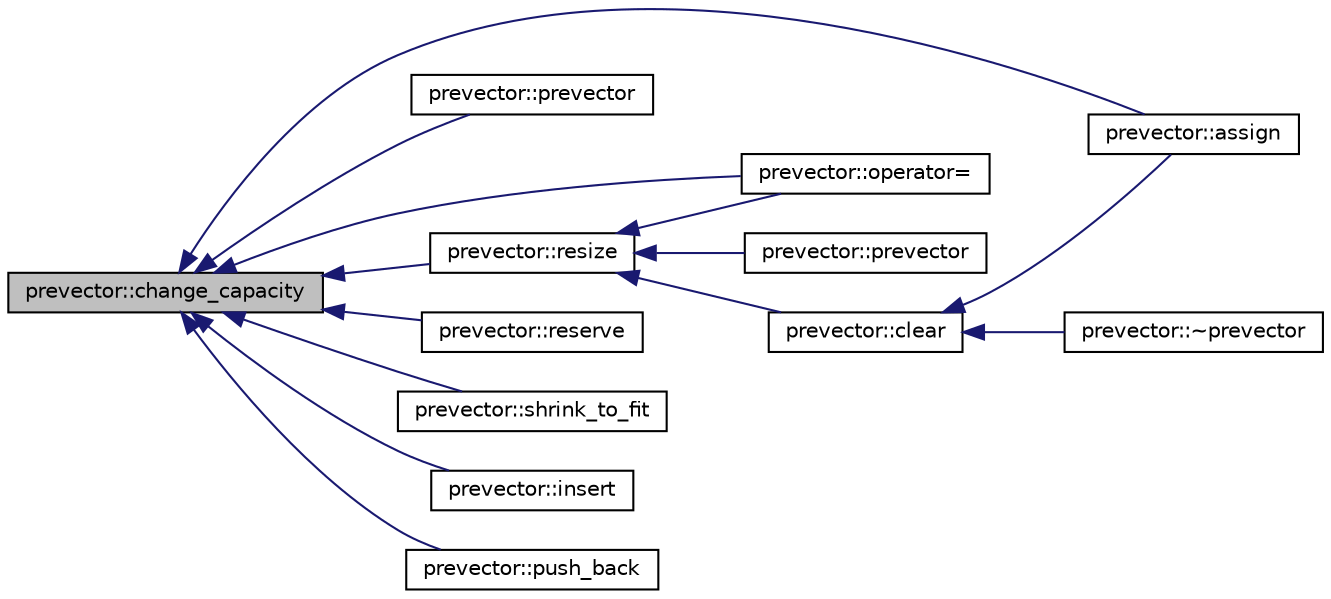 digraph "prevector::change_capacity"
{
  edge [fontname="Helvetica",fontsize="10",labelfontname="Helvetica",labelfontsize="10"];
  node [fontname="Helvetica",fontsize="10",shape=record];
  rankdir="LR";
  Node163 [label="prevector::change_capacity",height=0.2,width=0.4,color="black", fillcolor="grey75", style="filled", fontcolor="black"];
  Node163 -> Node164 [dir="back",color="midnightblue",fontsize="10",style="solid",fontname="Helvetica"];
  Node164 [label="prevector::assign",height=0.2,width=0.4,color="black", fillcolor="white", style="filled",URL="$classprevector.html#aecbf4de43de23c1b01a2e39bf974f14e"];
  Node163 -> Node165 [dir="back",color="midnightblue",fontsize="10",style="solid",fontname="Helvetica"];
  Node165 [label="prevector::prevector",height=0.2,width=0.4,color="black", fillcolor="white", style="filled",URL="$classprevector.html#a044c7d0d417476bb08cc8c9b33755cac"];
  Node163 -> Node166 [dir="back",color="midnightblue",fontsize="10",style="solid",fontname="Helvetica"];
  Node166 [label="prevector::operator=",height=0.2,width=0.4,color="black", fillcolor="white", style="filled",URL="$classprevector.html#a325af27672f21e7f2a01d8cdae7abba8"];
  Node163 -> Node167 [dir="back",color="midnightblue",fontsize="10",style="solid",fontname="Helvetica"];
  Node167 [label="prevector::resize",height=0.2,width=0.4,color="black", fillcolor="white", style="filled",URL="$classprevector.html#ad2d97a45e0d2872260e868a540d31860"];
  Node167 -> Node168 [dir="back",color="midnightblue",fontsize="10",style="solid",fontname="Helvetica"];
  Node168 [label="prevector::prevector",height=0.2,width=0.4,color="black", fillcolor="white", style="filled",URL="$classprevector.html#a0c428e879c43daac251d6fbbc2ab7b54"];
  Node167 -> Node166 [dir="back",color="midnightblue",fontsize="10",style="solid",fontname="Helvetica"];
  Node167 -> Node169 [dir="back",color="midnightblue",fontsize="10",style="solid",fontname="Helvetica"];
  Node169 [label="prevector::clear",height=0.2,width=0.4,color="black", fillcolor="white", style="filled",URL="$classprevector.html#a412f07b8bf5485dabe2fe9d6d5dfe763"];
  Node169 -> Node164 [dir="back",color="midnightblue",fontsize="10",style="solid",fontname="Helvetica"];
  Node169 -> Node170 [dir="back",color="midnightblue",fontsize="10",style="solid",fontname="Helvetica"];
  Node170 [label="prevector::~prevector",height=0.2,width=0.4,color="black", fillcolor="white", style="filled",URL="$classprevector.html#a507bc6d153e291d93c885162e3a3a8f7"];
  Node163 -> Node171 [dir="back",color="midnightblue",fontsize="10",style="solid",fontname="Helvetica"];
  Node171 [label="prevector::reserve",height=0.2,width=0.4,color="black", fillcolor="white", style="filled",URL="$classprevector.html#ab9a34e0210debc65efda453dbd0cbd27"];
  Node163 -> Node172 [dir="back",color="midnightblue",fontsize="10",style="solid",fontname="Helvetica"];
  Node172 [label="prevector::shrink_to_fit",height=0.2,width=0.4,color="black", fillcolor="white", style="filled",URL="$classprevector.html#a3b82afa760e2aabd8373994a1316523e"];
  Node163 -> Node173 [dir="back",color="midnightblue",fontsize="10",style="solid",fontname="Helvetica"];
  Node173 [label="prevector::insert",height=0.2,width=0.4,color="black", fillcolor="white", style="filled",URL="$classprevector.html#ad4f368a9aa3f0f650e1b2a0894dafe51"];
  Node163 -> Node174 [dir="back",color="midnightblue",fontsize="10",style="solid",fontname="Helvetica"];
  Node174 [label="prevector::push_back",height=0.2,width=0.4,color="black", fillcolor="white", style="filled",URL="$classprevector.html#af34b1eea43f461465aa29fe7ca67449d"];
}
